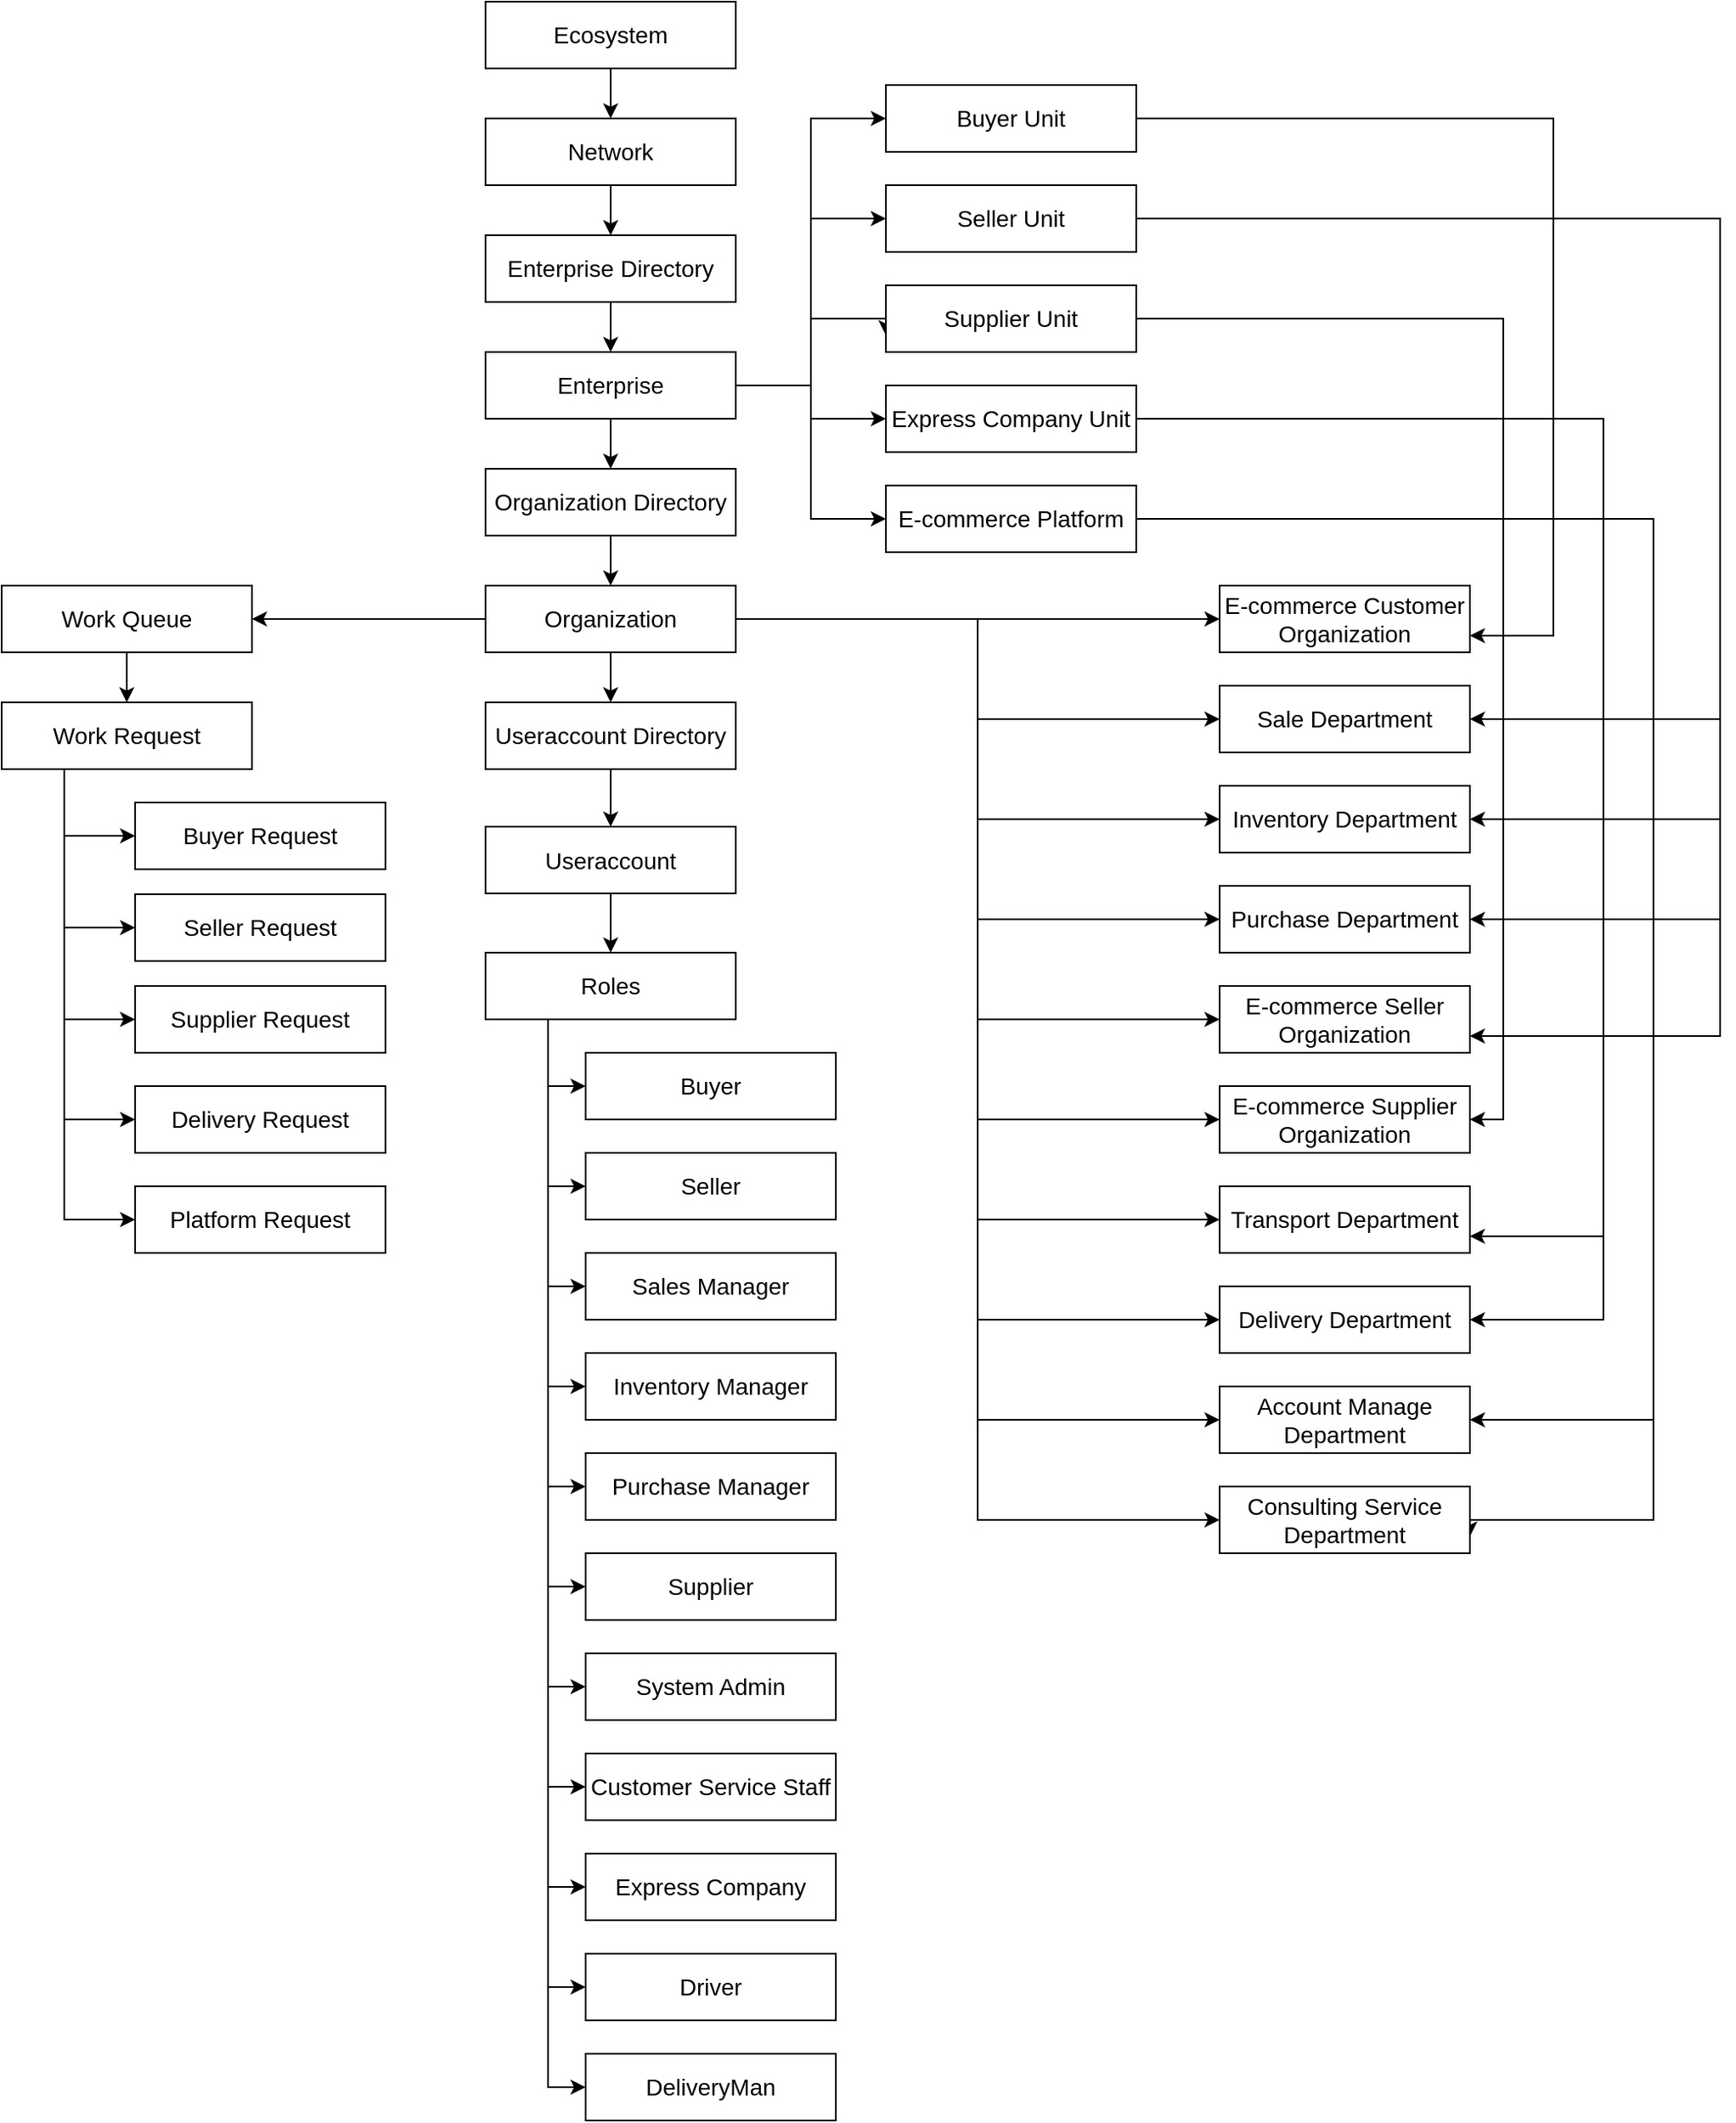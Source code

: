 <mxfile version="14.0.1" type="device"><diagram name="Page-1" id="b5b7bab2-c9e2-2cf4-8b2a-24fd1a2a6d21"><mxGraphModel dx="1095" dy="607" grid="1" gridSize="10" guides="1" tooltips="1" connect="1" arrows="1" fold="1" page="1" pageScale="1" pageWidth="827" pageHeight="1169" background="#ffffff" math="0" shadow="0"><root><mxCell id="0"/><mxCell id="1" parent="0"/><mxCell id="zoEqRyaYheNH1T1nIU2Q-48" style="edgeStyle=orthogonalEdgeStyle;rounded=0;orthogonalLoop=1;jettySize=auto;html=1;" parent="1" source="zoEqRyaYheNH1T1nIU2Q-1" target="zoEqRyaYheNH1T1nIU2Q-2" edge="1"><mxGeometry relative="1" as="geometry"/></mxCell><mxCell id="zoEqRyaYheNH1T1nIU2Q-1" value="&lt;font style=&quot;font-size: 14px&quot;&gt;Ecosystem&lt;br&gt;&lt;/font&gt;" style="rounded=0;whiteSpace=wrap;html=1;" parent="1" vertex="1"><mxGeometry x="300" y="50" width="150" height="40" as="geometry"/></mxCell><mxCell id="zoEqRyaYheNH1T1nIU2Q-49" style="edgeStyle=orthogonalEdgeStyle;rounded=0;orthogonalLoop=1;jettySize=auto;html=1;entryX=0.5;entryY=0;entryDx=0;entryDy=0;" parent="1" source="zoEqRyaYheNH1T1nIU2Q-2" target="zoEqRyaYheNH1T1nIU2Q-3" edge="1"><mxGeometry relative="1" as="geometry"/></mxCell><mxCell id="zoEqRyaYheNH1T1nIU2Q-2" value="&lt;font style=&quot;font-size: 14px&quot;&gt;Network&lt;br&gt;&lt;/font&gt;" style="rounded=0;whiteSpace=wrap;html=1;" parent="1" vertex="1"><mxGeometry x="300" y="120" width="150" height="40" as="geometry"/></mxCell><mxCell id="zoEqRyaYheNH1T1nIU2Q-50" style="edgeStyle=orthogonalEdgeStyle;rounded=0;orthogonalLoop=1;jettySize=auto;html=1;entryX=0.5;entryY=0;entryDx=0;entryDy=0;" parent="1" source="zoEqRyaYheNH1T1nIU2Q-3" target="zoEqRyaYheNH1T1nIU2Q-4" edge="1"><mxGeometry relative="1" as="geometry"/></mxCell><mxCell id="zoEqRyaYheNH1T1nIU2Q-3" value="&lt;font style=&quot;font-size: 14px&quot;&gt;Enterprise Directory&lt;br&gt;&lt;/font&gt;" style="rounded=0;whiteSpace=wrap;html=1;" parent="1" vertex="1"><mxGeometry x="300" y="190" width="150" height="40" as="geometry"/></mxCell><mxCell id="zoEqRyaYheNH1T1nIU2Q-51" style="edgeStyle=orthogonalEdgeStyle;rounded=0;orthogonalLoop=1;jettySize=auto;html=1;entryX=0.5;entryY=0;entryDx=0;entryDy=0;" parent="1" source="zoEqRyaYheNH1T1nIU2Q-4" target="zoEqRyaYheNH1T1nIU2Q-10" edge="1"><mxGeometry relative="1" as="geometry"/></mxCell><mxCell id="zoEqRyaYheNH1T1nIU2Q-56" style="edgeStyle=orthogonalEdgeStyle;rounded=0;orthogonalLoop=1;jettySize=auto;html=1;entryX=0;entryY=0.5;entryDx=0;entryDy=0;" parent="1" source="zoEqRyaYheNH1T1nIU2Q-4" target="zoEqRyaYheNH1T1nIU2Q-5" edge="1"><mxGeometry relative="1" as="geometry"/></mxCell><mxCell id="zoEqRyaYheNH1T1nIU2Q-57" style="edgeStyle=orthogonalEdgeStyle;rounded=0;orthogonalLoop=1;jettySize=auto;html=1;entryX=0;entryY=0.5;entryDx=0;entryDy=0;" parent="1" source="zoEqRyaYheNH1T1nIU2Q-4" target="zoEqRyaYheNH1T1nIU2Q-6" edge="1"><mxGeometry relative="1" as="geometry"/></mxCell><mxCell id="zoEqRyaYheNH1T1nIU2Q-58" style="edgeStyle=orthogonalEdgeStyle;rounded=0;orthogonalLoop=1;jettySize=auto;html=1;entryX=0;entryY=0.75;entryDx=0;entryDy=0;" parent="1" source="zoEqRyaYheNH1T1nIU2Q-4" target="zoEqRyaYheNH1T1nIU2Q-7" edge="1"><mxGeometry relative="1" as="geometry"><Array as="points"><mxPoint x="495" y="280"/><mxPoint x="495" y="240"/><mxPoint x="540" y="240"/></Array></mxGeometry></mxCell><mxCell id="zoEqRyaYheNH1T1nIU2Q-59" style="edgeStyle=orthogonalEdgeStyle;rounded=0;orthogonalLoop=1;jettySize=auto;html=1;entryX=0;entryY=0.5;entryDx=0;entryDy=0;" parent="1" source="zoEqRyaYheNH1T1nIU2Q-4" target="zoEqRyaYheNH1T1nIU2Q-8" edge="1"><mxGeometry relative="1" as="geometry"/></mxCell><mxCell id="zoEqRyaYheNH1T1nIU2Q-60" style="edgeStyle=orthogonalEdgeStyle;rounded=0;orthogonalLoop=1;jettySize=auto;html=1;entryX=0;entryY=0.5;entryDx=0;entryDy=0;" parent="1" source="zoEqRyaYheNH1T1nIU2Q-4" target="zoEqRyaYheNH1T1nIU2Q-9" edge="1"><mxGeometry relative="1" as="geometry"/></mxCell><mxCell id="zoEqRyaYheNH1T1nIU2Q-4" value="&lt;font style=&quot;font-size: 14px&quot;&gt;Enterprise&lt;br&gt;&lt;/font&gt;" style="rounded=0;whiteSpace=wrap;html=1;" parent="1" vertex="1"><mxGeometry x="300" y="260" width="150" height="40" as="geometry"/></mxCell><mxCell id="D_LoiATd8saPFlU9OvI0-11" style="edgeStyle=orthogonalEdgeStyle;rounded=0;orthogonalLoop=1;jettySize=auto;html=1;entryX=1;entryY=0.75;entryDx=0;entryDy=0;" edge="1" parent="1" source="zoEqRyaYheNH1T1nIU2Q-5" target="zoEqRyaYheNH1T1nIU2Q-14"><mxGeometry relative="1" as="geometry"><Array as="points"><mxPoint x="940" y="120"/><mxPoint x="940" y="430"/></Array></mxGeometry></mxCell><mxCell id="zoEqRyaYheNH1T1nIU2Q-5" value="&lt;font style=&quot;font-size: 14px&quot;&gt;Buyer Unit&lt;br&gt;&lt;/font&gt;" style="rounded=0;whiteSpace=wrap;html=1;" parent="1" vertex="1"><mxGeometry x="540" y="100" width="150" height="40" as="geometry"/></mxCell><mxCell id="D_LoiATd8saPFlU9OvI0-12" style="edgeStyle=orthogonalEdgeStyle;rounded=0;orthogonalLoop=1;jettySize=auto;html=1;entryX=1;entryY=0.5;entryDx=0;entryDy=0;" edge="1" parent="1" source="zoEqRyaYheNH1T1nIU2Q-6" target="zoEqRyaYheNH1T1nIU2Q-15"><mxGeometry relative="1" as="geometry"><Array as="points"><mxPoint x="1040" y="180"/><mxPoint x="1040" y="480"/></Array></mxGeometry></mxCell><mxCell id="D_LoiATd8saPFlU9OvI0-13" style="edgeStyle=orthogonalEdgeStyle;rounded=0;orthogonalLoop=1;jettySize=auto;html=1;entryX=1;entryY=0.5;entryDx=0;entryDy=0;" edge="1" parent="1" source="zoEqRyaYheNH1T1nIU2Q-6" target="zoEqRyaYheNH1T1nIU2Q-16"><mxGeometry relative="1" as="geometry"><Array as="points"><mxPoint x="1040" y="180"/><mxPoint x="1040" y="540"/></Array></mxGeometry></mxCell><mxCell id="D_LoiATd8saPFlU9OvI0-14" style="edgeStyle=orthogonalEdgeStyle;rounded=0;orthogonalLoop=1;jettySize=auto;html=1;entryX=1;entryY=0.5;entryDx=0;entryDy=0;" edge="1" parent="1" source="zoEqRyaYheNH1T1nIU2Q-6" target="zoEqRyaYheNH1T1nIU2Q-17"><mxGeometry relative="1" as="geometry"><Array as="points"><mxPoint x="1040" y="180"/><mxPoint x="1040" y="600"/></Array></mxGeometry></mxCell><mxCell id="D_LoiATd8saPFlU9OvI0-18" style="edgeStyle=orthogonalEdgeStyle;rounded=0;orthogonalLoop=1;jettySize=auto;html=1;entryX=1;entryY=0.75;entryDx=0;entryDy=0;" edge="1" parent="1" source="zoEqRyaYheNH1T1nIU2Q-6" target="zoEqRyaYheNH1T1nIU2Q-18"><mxGeometry relative="1" as="geometry"><Array as="points"><mxPoint x="1040" y="180"/><mxPoint x="1040" y="670"/></Array></mxGeometry></mxCell><mxCell id="zoEqRyaYheNH1T1nIU2Q-6" value="&lt;font style=&quot;font-size: 14px&quot;&gt;Seller Unit&lt;br&gt;&lt;/font&gt;" style="rounded=0;whiteSpace=wrap;html=1;" parent="1" vertex="1"><mxGeometry x="540" y="160" width="150" height="40" as="geometry"/></mxCell><mxCell id="D_LoiATd8saPFlU9OvI0-15" style="edgeStyle=orthogonalEdgeStyle;rounded=0;orthogonalLoop=1;jettySize=auto;html=1;entryX=1;entryY=0.5;entryDx=0;entryDy=0;" edge="1" parent="1" source="zoEqRyaYheNH1T1nIU2Q-7" target="zoEqRyaYheNH1T1nIU2Q-19"><mxGeometry relative="1" as="geometry"><mxPoint x="930" y="670" as="targetPoint"/><Array as="points"><mxPoint x="910" y="240"/><mxPoint x="910" y="720"/></Array></mxGeometry></mxCell><mxCell id="zoEqRyaYheNH1T1nIU2Q-7" value="&lt;font style=&quot;font-size: 14px&quot;&gt;Supplier Unit&lt;br&gt;&lt;/font&gt;" style="rounded=0;whiteSpace=wrap;html=1;" parent="1" vertex="1"><mxGeometry x="540" y="220" width="150" height="40" as="geometry"/></mxCell><mxCell id="D_LoiATd8saPFlU9OvI0-7" style="edgeStyle=orthogonalEdgeStyle;rounded=0;orthogonalLoop=1;jettySize=auto;html=1;entryX=1;entryY=0.75;entryDx=0;entryDy=0;" edge="1" parent="1" source="zoEqRyaYheNH1T1nIU2Q-8" target="zoEqRyaYheNH1T1nIU2Q-44"><mxGeometry relative="1" as="geometry"><Array as="points"><mxPoint x="970" y="300"/><mxPoint x="970" y="790"/></Array></mxGeometry></mxCell><mxCell id="D_LoiATd8saPFlU9OvI0-9" style="edgeStyle=orthogonalEdgeStyle;rounded=0;orthogonalLoop=1;jettySize=auto;html=1;entryX=1;entryY=0.5;entryDx=0;entryDy=0;" edge="1" parent="1" source="zoEqRyaYheNH1T1nIU2Q-8" target="zoEqRyaYheNH1T1nIU2Q-45"><mxGeometry relative="1" as="geometry"><Array as="points"><mxPoint x="970" y="300"/><mxPoint x="970" y="840"/></Array></mxGeometry></mxCell><mxCell id="zoEqRyaYheNH1T1nIU2Q-8" value="&lt;font style=&quot;font-size: 14px&quot;&gt;Express Company Unit&lt;br&gt;&lt;/font&gt;" style="rounded=0;whiteSpace=wrap;html=1;" parent="1" vertex="1"><mxGeometry x="540" y="280" width="150" height="40" as="geometry"/></mxCell><mxCell id="D_LoiATd8saPFlU9OvI0-10" style="edgeStyle=orthogonalEdgeStyle;rounded=0;orthogonalLoop=1;jettySize=auto;html=1;entryX=1;entryY=0.5;entryDx=0;entryDy=0;" edge="1" parent="1" source="zoEqRyaYheNH1T1nIU2Q-9" target="zoEqRyaYheNH1T1nIU2Q-20"><mxGeometry relative="1" as="geometry"><Array as="points"><mxPoint x="1000" y="360"/><mxPoint x="1000" y="900"/></Array></mxGeometry></mxCell><mxCell id="D_LoiATd8saPFlU9OvI0-16" style="edgeStyle=orthogonalEdgeStyle;rounded=0;orthogonalLoop=1;jettySize=auto;html=1;entryX=1;entryY=0.75;entryDx=0;entryDy=0;" edge="1" parent="1" source="zoEqRyaYheNH1T1nIU2Q-9" target="zoEqRyaYheNH1T1nIU2Q-21"><mxGeometry relative="1" as="geometry"><Array as="points"><mxPoint x="1000" y="360"/><mxPoint x="1000" y="960"/><mxPoint x="890" y="960"/></Array></mxGeometry></mxCell><mxCell id="zoEqRyaYheNH1T1nIU2Q-9" value="&lt;font style=&quot;font-size: 14px&quot;&gt;E-commerce Platform&lt;br&gt;&lt;/font&gt;" style="rounded=0;whiteSpace=wrap;html=1;" parent="1" vertex="1"><mxGeometry x="540" y="340" width="150" height="40" as="geometry"/></mxCell><mxCell id="zoEqRyaYheNH1T1nIU2Q-52" style="edgeStyle=orthogonalEdgeStyle;rounded=0;orthogonalLoop=1;jettySize=auto;html=1;entryX=0.5;entryY=0;entryDx=0;entryDy=0;" parent="1" source="zoEqRyaYheNH1T1nIU2Q-10" target="zoEqRyaYheNH1T1nIU2Q-11" edge="1"><mxGeometry relative="1" as="geometry"/></mxCell><mxCell id="zoEqRyaYheNH1T1nIU2Q-10" value="&lt;font style=&quot;font-size: 14px&quot;&gt;Organization Directory&lt;br&gt;&lt;/font&gt;" style="rounded=0;whiteSpace=wrap;html=1;" parent="1" vertex="1"><mxGeometry x="300" y="330" width="150" height="40" as="geometry"/></mxCell><mxCell id="zoEqRyaYheNH1T1nIU2Q-53" style="edgeStyle=orthogonalEdgeStyle;rounded=0;orthogonalLoop=1;jettySize=auto;html=1;entryX=0.5;entryY=0;entryDx=0;entryDy=0;" parent="1" source="zoEqRyaYheNH1T1nIU2Q-11" target="zoEqRyaYheNH1T1nIU2Q-12" edge="1"><mxGeometry relative="1" as="geometry"/></mxCell><mxCell id="zoEqRyaYheNH1T1nIU2Q-61" style="edgeStyle=orthogonalEdgeStyle;rounded=0;orthogonalLoop=1;jettySize=auto;html=1;entryX=0;entryY=0.5;entryDx=0;entryDy=0;" parent="1" source="zoEqRyaYheNH1T1nIU2Q-11" target="zoEqRyaYheNH1T1nIU2Q-14" edge="1"><mxGeometry relative="1" as="geometry"/></mxCell><mxCell id="zoEqRyaYheNH1T1nIU2Q-62" style="edgeStyle=orthogonalEdgeStyle;rounded=0;orthogonalLoop=1;jettySize=auto;html=1;entryX=0;entryY=0.5;entryDx=0;entryDy=0;" parent="1" source="zoEqRyaYheNH1T1nIU2Q-11" target="zoEqRyaYheNH1T1nIU2Q-15" edge="1"><mxGeometry relative="1" as="geometry"/></mxCell><mxCell id="zoEqRyaYheNH1T1nIU2Q-63" style="edgeStyle=orthogonalEdgeStyle;rounded=0;orthogonalLoop=1;jettySize=auto;html=1;entryX=0;entryY=0.5;entryDx=0;entryDy=0;" parent="1" source="zoEqRyaYheNH1T1nIU2Q-11" target="zoEqRyaYheNH1T1nIU2Q-16" edge="1"><mxGeometry relative="1" as="geometry"/></mxCell><mxCell id="zoEqRyaYheNH1T1nIU2Q-64" style="edgeStyle=orthogonalEdgeStyle;rounded=0;orthogonalLoop=1;jettySize=auto;html=1;entryX=0;entryY=0.5;entryDx=0;entryDy=0;" parent="1" source="zoEqRyaYheNH1T1nIU2Q-11" target="zoEqRyaYheNH1T1nIU2Q-17" edge="1"><mxGeometry relative="1" as="geometry"/></mxCell><mxCell id="zoEqRyaYheNH1T1nIU2Q-65" style="edgeStyle=orthogonalEdgeStyle;rounded=0;orthogonalLoop=1;jettySize=auto;html=1;entryX=0;entryY=0.5;entryDx=0;entryDy=0;" parent="1" source="zoEqRyaYheNH1T1nIU2Q-11" target="zoEqRyaYheNH1T1nIU2Q-18" edge="1"><mxGeometry relative="1" as="geometry"/></mxCell><mxCell id="zoEqRyaYheNH1T1nIU2Q-66" style="edgeStyle=orthogonalEdgeStyle;rounded=0;orthogonalLoop=1;jettySize=auto;html=1;entryX=0;entryY=0.5;entryDx=0;entryDy=0;" parent="1" source="zoEqRyaYheNH1T1nIU2Q-11" target="zoEqRyaYheNH1T1nIU2Q-19" edge="1"><mxGeometry relative="1" as="geometry"/></mxCell><mxCell id="zoEqRyaYheNH1T1nIU2Q-67" style="edgeStyle=orthogonalEdgeStyle;rounded=0;orthogonalLoop=1;jettySize=auto;html=1;entryX=0;entryY=0.5;entryDx=0;entryDy=0;" parent="1" source="zoEqRyaYheNH1T1nIU2Q-11" target="zoEqRyaYheNH1T1nIU2Q-44" edge="1"><mxGeometry relative="1" as="geometry"/></mxCell><mxCell id="zoEqRyaYheNH1T1nIU2Q-68" style="edgeStyle=orthogonalEdgeStyle;rounded=0;orthogonalLoop=1;jettySize=auto;html=1;entryX=0;entryY=0.5;entryDx=0;entryDy=0;" parent="1" source="zoEqRyaYheNH1T1nIU2Q-11" target="zoEqRyaYheNH1T1nIU2Q-45" edge="1"><mxGeometry relative="1" as="geometry"/></mxCell><mxCell id="zoEqRyaYheNH1T1nIU2Q-69" style="edgeStyle=orthogonalEdgeStyle;rounded=0;orthogonalLoop=1;jettySize=auto;html=1;entryX=0;entryY=0.5;entryDx=0;entryDy=0;" parent="1" source="zoEqRyaYheNH1T1nIU2Q-11" target="zoEqRyaYheNH1T1nIU2Q-20" edge="1"><mxGeometry relative="1" as="geometry"/></mxCell><mxCell id="zoEqRyaYheNH1T1nIU2Q-70" style="edgeStyle=orthogonalEdgeStyle;rounded=0;orthogonalLoop=1;jettySize=auto;html=1;entryX=0;entryY=0.5;entryDx=0;entryDy=0;" parent="1" source="zoEqRyaYheNH1T1nIU2Q-11" target="zoEqRyaYheNH1T1nIU2Q-21" edge="1"><mxGeometry relative="1" as="geometry"/></mxCell><mxCell id="zoEqRyaYheNH1T1nIU2Q-95" style="edgeStyle=orthogonalEdgeStyle;rounded=0;orthogonalLoop=1;jettySize=auto;html=1;entryX=1;entryY=0.5;entryDx=0;entryDy=0;" parent="1" source="zoEqRyaYheNH1T1nIU2Q-11" target="zoEqRyaYheNH1T1nIU2Q-22" edge="1"><mxGeometry relative="1" as="geometry"/></mxCell><mxCell id="zoEqRyaYheNH1T1nIU2Q-11" value="&lt;font style=&quot;font-size: 14px&quot;&gt;Organization&lt;br&gt;&lt;/font&gt;" style="rounded=0;whiteSpace=wrap;html=1;" parent="1" vertex="1"><mxGeometry x="300" y="400" width="150" height="40" as="geometry"/></mxCell><mxCell id="zoEqRyaYheNH1T1nIU2Q-54" style="edgeStyle=orthogonalEdgeStyle;rounded=0;orthogonalLoop=1;jettySize=auto;html=1;entryX=0.5;entryY=0;entryDx=0;entryDy=0;" parent="1" source="zoEqRyaYheNH1T1nIU2Q-12" target="zoEqRyaYheNH1T1nIU2Q-13" edge="1"><mxGeometry relative="1" as="geometry"/></mxCell><mxCell id="zoEqRyaYheNH1T1nIU2Q-12" value="&lt;font style=&quot;font-size: 14px&quot;&gt;Useraccount Directory&lt;br&gt;&lt;/font&gt;" style="rounded=0;whiteSpace=wrap;html=1;" parent="1" vertex="1"><mxGeometry x="300" y="470" width="150" height="40" as="geometry"/></mxCell><mxCell id="zoEqRyaYheNH1T1nIU2Q-55" style="edgeStyle=orthogonalEdgeStyle;rounded=0;orthogonalLoop=1;jettySize=auto;html=1;entryX=0.5;entryY=0;entryDx=0;entryDy=0;" parent="1" source="zoEqRyaYheNH1T1nIU2Q-13" target="zoEqRyaYheNH1T1nIU2Q-24" edge="1"><mxGeometry relative="1" as="geometry"/></mxCell><mxCell id="zoEqRyaYheNH1T1nIU2Q-13" value="&lt;font style=&quot;font-size: 14px&quot;&gt;Useraccount&lt;br&gt;&lt;/font&gt;" style="rounded=0;whiteSpace=wrap;html=1;" parent="1" vertex="1"><mxGeometry x="300" y="544.5" width="150" height="40" as="geometry"/></mxCell><mxCell id="zoEqRyaYheNH1T1nIU2Q-14" value="&lt;font style=&quot;font-size: 14px&quot;&gt;E-commerce Customer Organization&lt;br&gt;&lt;/font&gt;" style="rounded=0;whiteSpace=wrap;html=1;" parent="1" vertex="1"><mxGeometry x="740" y="400" width="150" height="40" as="geometry"/></mxCell><mxCell id="zoEqRyaYheNH1T1nIU2Q-15" value="&lt;font style=&quot;font-size: 14px&quot;&gt;Sale Department&lt;br&gt;&lt;/font&gt;" style="rounded=0;whiteSpace=wrap;html=1;" parent="1" vertex="1"><mxGeometry x="740" y="460" width="150" height="40" as="geometry"/></mxCell><mxCell id="zoEqRyaYheNH1T1nIU2Q-16" value="&lt;font style=&quot;font-size: 14px&quot;&gt;Inventory Department&lt;br&gt;&lt;/font&gt;" style="rounded=0;whiteSpace=wrap;html=1;" parent="1" vertex="1"><mxGeometry x="740" y="520" width="150" height="40" as="geometry"/></mxCell><mxCell id="zoEqRyaYheNH1T1nIU2Q-17" value="&lt;font style=&quot;font-size: 14px&quot;&gt;Purchase Department&lt;br&gt;&lt;/font&gt;" style="rounded=0;whiteSpace=wrap;html=1;" parent="1" vertex="1"><mxGeometry x="740" y="580" width="150" height="40" as="geometry"/></mxCell><mxCell id="zoEqRyaYheNH1T1nIU2Q-18" value="&lt;font style=&quot;font-size: 14px&quot;&gt;E-commerce Seller Organization&lt;br&gt;&lt;/font&gt;" style="rounded=0;whiteSpace=wrap;html=1;" parent="1" vertex="1"><mxGeometry x="740" y="640" width="150" height="40" as="geometry"/></mxCell><mxCell id="zoEqRyaYheNH1T1nIU2Q-19" value="&lt;font style=&quot;font-size: 14px&quot;&gt;E-commerce Supplier Organization&lt;br&gt;&lt;/font&gt;" style="rounded=0;whiteSpace=wrap;html=1;" parent="1" vertex="1"><mxGeometry x="740" y="700" width="150" height="40" as="geometry"/></mxCell><mxCell id="zoEqRyaYheNH1T1nIU2Q-20" value="&lt;font style=&quot;font-size: 14px&quot;&gt;Account Manage Department&lt;br&gt;&lt;/font&gt;" style="rounded=0;whiteSpace=wrap;html=1;" parent="1" vertex="1"><mxGeometry x="740" y="880" width="150" height="40" as="geometry"/></mxCell><mxCell id="zoEqRyaYheNH1T1nIU2Q-21" value="&lt;font style=&quot;font-size: 14px&quot;&gt;Consulting Service Department&lt;br&gt;&lt;/font&gt;" style="rounded=0;whiteSpace=wrap;html=1;" parent="1" vertex="1"><mxGeometry x="740" y="940" width="150" height="40" as="geometry"/></mxCell><mxCell id="zoEqRyaYheNH1T1nIU2Q-96" style="edgeStyle=orthogonalEdgeStyle;rounded=0;orthogonalLoop=1;jettySize=auto;html=1;exitX=0.5;exitY=1;exitDx=0;exitDy=0;entryX=0.5;entryY=0;entryDx=0;entryDy=0;" parent="1" source="zoEqRyaYheNH1T1nIU2Q-22" target="zoEqRyaYheNH1T1nIU2Q-23" edge="1"><mxGeometry relative="1" as="geometry"/></mxCell><mxCell id="zoEqRyaYheNH1T1nIU2Q-22" value="&lt;font style=&quot;font-size: 14px&quot;&gt;Work Queue&lt;br&gt;&lt;/font&gt;" style="rounded=0;whiteSpace=wrap;html=1;" parent="1" vertex="1"><mxGeometry x="10" y="400" width="150" height="40" as="geometry"/></mxCell><mxCell id="zoEqRyaYheNH1T1nIU2Q-90" style="edgeStyle=orthogonalEdgeStyle;rounded=0;orthogonalLoop=1;jettySize=auto;html=1;exitX=0.25;exitY=1;exitDx=0;exitDy=0;entryX=0;entryY=0.5;entryDx=0;entryDy=0;" parent="1" source="zoEqRyaYheNH1T1nIU2Q-23" target="zoEqRyaYheNH1T1nIU2Q-36" edge="1"><mxGeometry relative="1" as="geometry"/></mxCell><mxCell id="zoEqRyaYheNH1T1nIU2Q-91" style="edgeStyle=orthogonalEdgeStyle;rounded=0;orthogonalLoop=1;jettySize=auto;html=1;exitX=0.25;exitY=1;exitDx=0;exitDy=0;entryX=0;entryY=0.5;entryDx=0;entryDy=0;" parent="1" source="zoEqRyaYheNH1T1nIU2Q-23" target="zoEqRyaYheNH1T1nIU2Q-37" edge="1"><mxGeometry relative="1" as="geometry"/></mxCell><mxCell id="zoEqRyaYheNH1T1nIU2Q-92" style="edgeStyle=orthogonalEdgeStyle;rounded=0;orthogonalLoop=1;jettySize=auto;html=1;exitX=0.25;exitY=1;exitDx=0;exitDy=0;entryX=0;entryY=0.5;entryDx=0;entryDy=0;" parent="1" source="zoEqRyaYheNH1T1nIU2Q-23" target="zoEqRyaYheNH1T1nIU2Q-38" edge="1"><mxGeometry relative="1" as="geometry"/></mxCell><mxCell id="zoEqRyaYheNH1T1nIU2Q-93" style="edgeStyle=orthogonalEdgeStyle;rounded=0;orthogonalLoop=1;jettySize=auto;html=1;exitX=0.25;exitY=1;exitDx=0;exitDy=0;entryX=0;entryY=0.5;entryDx=0;entryDy=0;" parent="1" source="zoEqRyaYheNH1T1nIU2Q-23" target="zoEqRyaYheNH1T1nIU2Q-39" edge="1"><mxGeometry relative="1" as="geometry"/></mxCell><mxCell id="zoEqRyaYheNH1T1nIU2Q-94" style="edgeStyle=orthogonalEdgeStyle;rounded=0;orthogonalLoop=1;jettySize=auto;html=1;exitX=0.25;exitY=1;exitDx=0;exitDy=0;entryX=0;entryY=0.5;entryDx=0;entryDy=0;" parent="1" source="zoEqRyaYheNH1T1nIU2Q-23" target="zoEqRyaYheNH1T1nIU2Q-40" edge="1"><mxGeometry relative="1" as="geometry"/></mxCell><mxCell id="zoEqRyaYheNH1T1nIU2Q-23" value="&lt;font style=&quot;font-size: 14px&quot;&gt;Work Request&lt;br&gt;&lt;/font&gt;" style="rounded=0;whiteSpace=wrap;html=1;" parent="1" vertex="1"><mxGeometry x="10" y="470" width="150" height="40" as="geometry"/></mxCell><mxCell id="zoEqRyaYheNH1T1nIU2Q-78" style="edgeStyle=orthogonalEdgeStyle;rounded=0;orthogonalLoop=1;jettySize=auto;html=1;exitX=0.25;exitY=1;exitDx=0;exitDy=0;entryX=0;entryY=0.5;entryDx=0;entryDy=0;" parent="1" source="zoEqRyaYheNH1T1nIU2Q-24" target="zoEqRyaYheNH1T1nIU2Q-25" edge="1"><mxGeometry relative="1" as="geometry"/></mxCell><mxCell id="zoEqRyaYheNH1T1nIU2Q-79" style="edgeStyle=orthogonalEdgeStyle;rounded=0;orthogonalLoop=1;jettySize=auto;html=1;exitX=0.25;exitY=1;exitDx=0;exitDy=0;entryX=0;entryY=0.5;entryDx=0;entryDy=0;" parent="1" source="zoEqRyaYheNH1T1nIU2Q-24" target="zoEqRyaYheNH1T1nIU2Q-26" edge="1"><mxGeometry relative="1" as="geometry"/></mxCell><mxCell id="zoEqRyaYheNH1T1nIU2Q-80" style="edgeStyle=orthogonalEdgeStyle;rounded=0;orthogonalLoop=1;jettySize=auto;html=1;exitX=0.25;exitY=1;exitDx=0;exitDy=0;entryX=0;entryY=0.5;entryDx=0;entryDy=0;" parent="1" source="zoEqRyaYheNH1T1nIU2Q-24" target="zoEqRyaYheNH1T1nIU2Q-30" edge="1"><mxGeometry relative="1" as="geometry"/></mxCell><mxCell id="zoEqRyaYheNH1T1nIU2Q-81" style="edgeStyle=orthogonalEdgeStyle;rounded=0;orthogonalLoop=1;jettySize=auto;html=1;exitX=0.25;exitY=1;exitDx=0;exitDy=0;entryX=0;entryY=0.5;entryDx=0;entryDy=0;" parent="1" source="zoEqRyaYheNH1T1nIU2Q-24" target="zoEqRyaYheNH1T1nIU2Q-31" edge="1"><mxGeometry relative="1" as="geometry"/></mxCell><mxCell id="zoEqRyaYheNH1T1nIU2Q-82" style="edgeStyle=orthogonalEdgeStyle;rounded=0;orthogonalLoop=1;jettySize=auto;html=1;exitX=0.25;exitY=1;exitDx=0;exitDy=0;entryX=0;entryY=0.5;entryDx=0;entryDy=0;" parent="1" source="zoEqRyaYheNH1T1nIU2Q-24" target="zoEqRyaYheNH1T1nIU2Q-32" edge="1"><mxGeometry relative="1" as="geometry"/></mxCell><mxCell id="zoEqRyaYheNH1T1nIU2Q-83" style="edgeStyle=orthogonalEdgeStyle;rounded=0;orthogonalLoop=1;jettySize=auto;html=1;exitX=0.25;exitY=1;exitDx=0;exitDy=0;entryX=0;entryY=0.5;entryDx=0;entryDy=0;" parent="1" source="zoEqRyaYheNH1T1nIU2Q-24" target="zoEqRyaYheNH1T1nIU2Q-33" edge="1"><mxGeometry relative="1" as="geometry"/></mxCell><mxCell id="zoEqRyaYheNH1T1nIU2Q-84" style="edgeStyle=orthogonalEdgeStyle;rounded=0;orthogonalLoop=1;jettySize=auto;html=1;exitX=0.25;exitY=1;exitDx=0;exitDy=0;entryX=0;entryY=0.5;entryDx=0;entryDy=0;" parent="1" source="zoEqRyaYheNH1T1nIU2Q-24" target="zoEqRyaYheNH1T1nIU2Q-34" edge="1"><mxGeometry relative="1" as="geometry"/></mxCell><mxCell id="zoEqRyaYheNH1T1nIU2Q-85" style="edgeStyle=orthogonalEdgeStyle;rounded=0;orthogonalLoop=1;jettySize=auto;html=1;exitX=0.25;exitY=1;exitDx=0;exitDy=0;entryX=0;entryY=0.5;entryDx=0;entryDy=0;" parent="1" source="zoEqRyaYheNH1T1nIU2Q-24" target="zoEqRyaYheNH1T1nIU2Q-35" edge="1"><mxGeometry relative="1" as="geometry"/></mxCell><mxCell id="zoEqRyaYheNH1T1nIU2Q-86" style="edgeStyle=orthogonalEdgeStyle;rounded=0;orthogonalLoop=1;jettySize=auto;html=1;exitX=0.25;exitY=1;exitDx=0;exitDy=0;entryX=0;entryY=0.5;entryDx=0;entryDy=0;" parent="1" source="zoEqRyaYheNH1T1nIU2Q-24" target="zoEqRyaYheNH1T1nIU2Q-41" edge="1"><mxGeometry relative="1" as="geometry"/></mxCell><mxCell id="zoEqRyaYheNH1T1nIU2Q-87" style="edgeStyle=orthogonalEdgeStyle;rounded=0;orthogonalLoop=1;jettySize=auto;html=1;exitX=0.25;exitY=1;exitDx=0;exitDy=0;entryX=0;entryY=0.5;entryDx=0;entryDy=0;" parent="1" source="zoEqRyaYheNH1T1nIU2Q-24" target="zoEqRyaYheNH1T1nIU2Q-42" edge="1"><mxGeometry relative="1" as="geometry"/></mxCell><mxCell id="zoEqRyaYheNH1T1nIU2Q-88" style="edgeStyle=orthogonalEdgeStyle;rounded=0;orthogonalLoop=1;jettySize=auto;html=1;exitX=0.25;exitY=1;exitDx=0;exitDy=0;entryX=0;entryY=0.5;entryDx=0;entryDy=0;" parent="1" source="zoEqRyaYheNH1T1nIU2Q-24" target="zoEqRyaYheNH1T1nIU2Q-43" edge="1"><mxGeometry relative="1" as="geometry"/></mxCell><mxCell id="zoEqRyaYheNH1T1nIU2Q-24" value="&lt;font style=&quot;font-size: 14px&quot;&gt;Roles&lt;br&gt;&lt;/font&gt;" style="rounded=0;whiteSpace=wrap;html=1;" parent="1" vertex="1"><mxGeometry x="300" y="620" width="150" height="40" as="geometry"/></mxCell><mxCell id="zoEqRyaYheNH1T1nIU2Q-25" value="&lt;font style=&quot;font-size: 14px&quot;&gt;Buyer&lt;br&gt;&lt;/font&gt;" style="rounded=0;whiteSpace=wrap;html=1;" parent="1" vertex="1"><mxGeometry x="360" y="680" width="150" height="40" as="geometry"/></mxCell><mxCell id="zoEqRyaYheNH1T1nIU2Q-26" value="&lt;font style=&quot;font-size: 14px&quot;&gt;Seller&lt;br&gt;&lt;/font&gt;" style="rounded=0;whiteSpace=wrap;html=1;" parent="1" vertex="1"><mxGeometry x="360" y="740" width="150" height="40" as="geometry"/></mxCell><mxCell id="zoEqRyaYheNH1T1nIU2Q-30" value="&lt;font style=&quot;font-size: 14px&quot;&gt;Sales Manager&lt;br&gt;&lt;/font&gt;" style="rounded=0;whiteSpace=wrap;html=1;" parent="1" vertex="1"><mxGeometry x="360" y="800" width="150" height="40" as="geometry"/></mxCell><mxCell id="zoEqRyaYheNH1T1nIU2Q-31" value="&lt;font style=&quot;font-size: 14px&quot;&gt;Inventory Manager&lt;br&gt;&lt;/font&gt;" style="rounded=0;whiteSpace=wrap;html=1;" parent="1" vertex="1"><mxGeometry x="360" y="860" width="150" height="40" as="geometry"/></mxCell><mxCell id="zoEqRyaYheNH1T1nIU2Q-32" value="&lt;font style=&quot;font-size: 14px&quot;&gt;Purchase Manager&lt;br&gt;&lt;/font&gt;" style="rounded=0;whiteSpace=wrap;html=1;" parent="1" vertex="1"><mxGeometry x="360" y="920" width="150" height="40" as="geometry"/></mxCell><mxCell id="zoEqRyaYheNH1T1nIU2Q-33" value="&lt;font style=&quot;font-size: 14px&quot;&gt;Supplier&lt;br&gt;&lt;/font&gt;" style="rounded=0;whiteSpace=wrap;html=1;" parent="1" vertex="1"><mxGeometry x="360" y="980" width="150" height="40" as="geometry"/></mxCell><mxCell id="zoEqRyaYheNH1T1nIU2Q-34" value="&lt;font style=&quot;font-size: 14px&quot;&gt;System Admin&lt;br&gt;&lt;/font&gt;" style="rounded=0;whiteSpace=wrap;html=1;" parent="1" vertex="1"><mxGeometry x="360" y="1040" width="150" height="40" as="geometry"/></mxCell><mxCell id="zoEqRyaYheNH1T1nIU2Q-35" value="&lt;font style=&quot;font-size: 14px&quot;&gt;Customer Service Staff&lt;br&gt;&lt;/font&gt;" style="rounded=0;whiteSpace=wrap;html=1;" parent="1" vertex="1"><mxGeometry x="360" y="1100" width="150" height="40" as="geometry"/></mxCell><mxCell id="zoEqRyaYheNH1T1nIU2Q-36" value="&lt;font style=&quot;font-size: 14px&quot;&gt;Buyer Request&lt;br&gt;&lt;/font&gt;" style="rounded=0;whiteSpace=wrap;html=1;" parent="1" vertex="1"><mxGeometry x="90" y="530" width="150" height="40" as="geometry"/></mxCell><mxCell id="zoEqRyaYheNH1T1nIU2Q-37" value="&lt;font style=&quot;font-size: 14px&quot;&gt;Seller Request&lt;br&gt;&lt;/font&gt;" style="rounded=0;whiteSpace=wrap;html=1;" parent="1" vertex="1"><mxGeometry x="90" y="585" width="150" height="40" as="geometry"/></mxCell><mxCell id="zoEqRyaYheNH1T1nIU2Q-38" value="&lt;font style=&quot;font-size: 14px&quot;&gt;Supplier Request&lt;br&gt;&lt;/font&gt;" style="rounded=0;whiteSpace=wrap;html=1;" parent="1" vertex="1"><mxGeometry x="90" y="640" width="150" height="40" as="geometry"/></mxCell><mxCell id="zoEqRyaYheNH1T1nIU2Q-39" value="&lt;font style=&quot;font-size: 14px&quot;&gt;Delivery Request&lt;br&gt;&lt;/font&gt;" style="rounded=0;whiteSpace=wrap;html=1;" parent="1" vertex="1"><mxGeometry x="90" y="700" width="150" height="40" as="geometry"/></mxCell><mxCell id="zoEqRyaYheNH1T1nIU2Q-40" value="&lt;font style=&quot;font-size: 14px&quot;&gt;Platform Request&lt;br&gt;&lt;/font&gt;" style="rounded=0;whiteSpace=wrap;html=1;" parent="1" vertex="1"><mxGeometry x="90" y="760" width="150" height="40" as="geometry"/></mxCell><mxCell id="zoEqRyaYheNH1T1nIU2Q-41" value="&lt;font style=&quot;font-size: 14px&quot;&gt;Express Company&lt;br&gt;&lt;/font&gt;" style="rounded=0;whiteSpace=wrap;html=1;" parent="1" vertex="1"><mxGeometry x="360" y="1160" width="150" height="40" as="geometry"/></mxCell><mxCell id="zoEqRyaYheNH1T1nIU2Q-42" value="&lt;font style=&quot;font-size: 14px&quot;&gt;Driver&lt;br&gt;&lt;/font&gt;" style="rounded=0;whiteSpace=wrap;html=1;" parent="1" vertex="1"><mxGeometry x="360" y="1220" width="150" height="40" as="geometry"/></mxCell><mxCell id="zoEqRyaYheNH1T1nIU2Q-43" value="&lt;font style=&quot;font-size: 14px&quot;&gt;DeliveryMan&lt;br&gt;&lt;/font&gt;" style="rounded=0;whiteSpace=wrap;html=1;" parent="1" vertex="1"><mxGeometry x="360" y="1280" width="150" height="40" as="geometry"/></mxCell><mxCell id="zoEqRyaYheNH1T1nIU2Q-44" value="&lt;font style=&quot;font-size: 14px&quot;&gt;Transport Department&lt;br&gt;&lt;/font&gt;" style="rounded=0;whiteSpace=wrap;html=1;" parent="1" vertex="1"><mxGeometry x="740" y="760" width="150" height="40" as="geometry"/></mxCell><mxCell id="zoEqRyaYheNH1T1nIU2Q-45" value="&lt;font style=&quot;font-size: 14px&quot;&gt;Delivery Department&lt;br&gt;&lt;/font&gt;" style="rounded=0;whiteSpace=wrap;html=1;" parent="1" vertex="1"><mxGeometry x="740" y="820" width="150" height="40" as="geometry"/></mxCell></root></mxGraphModel></diagram></mxfile>